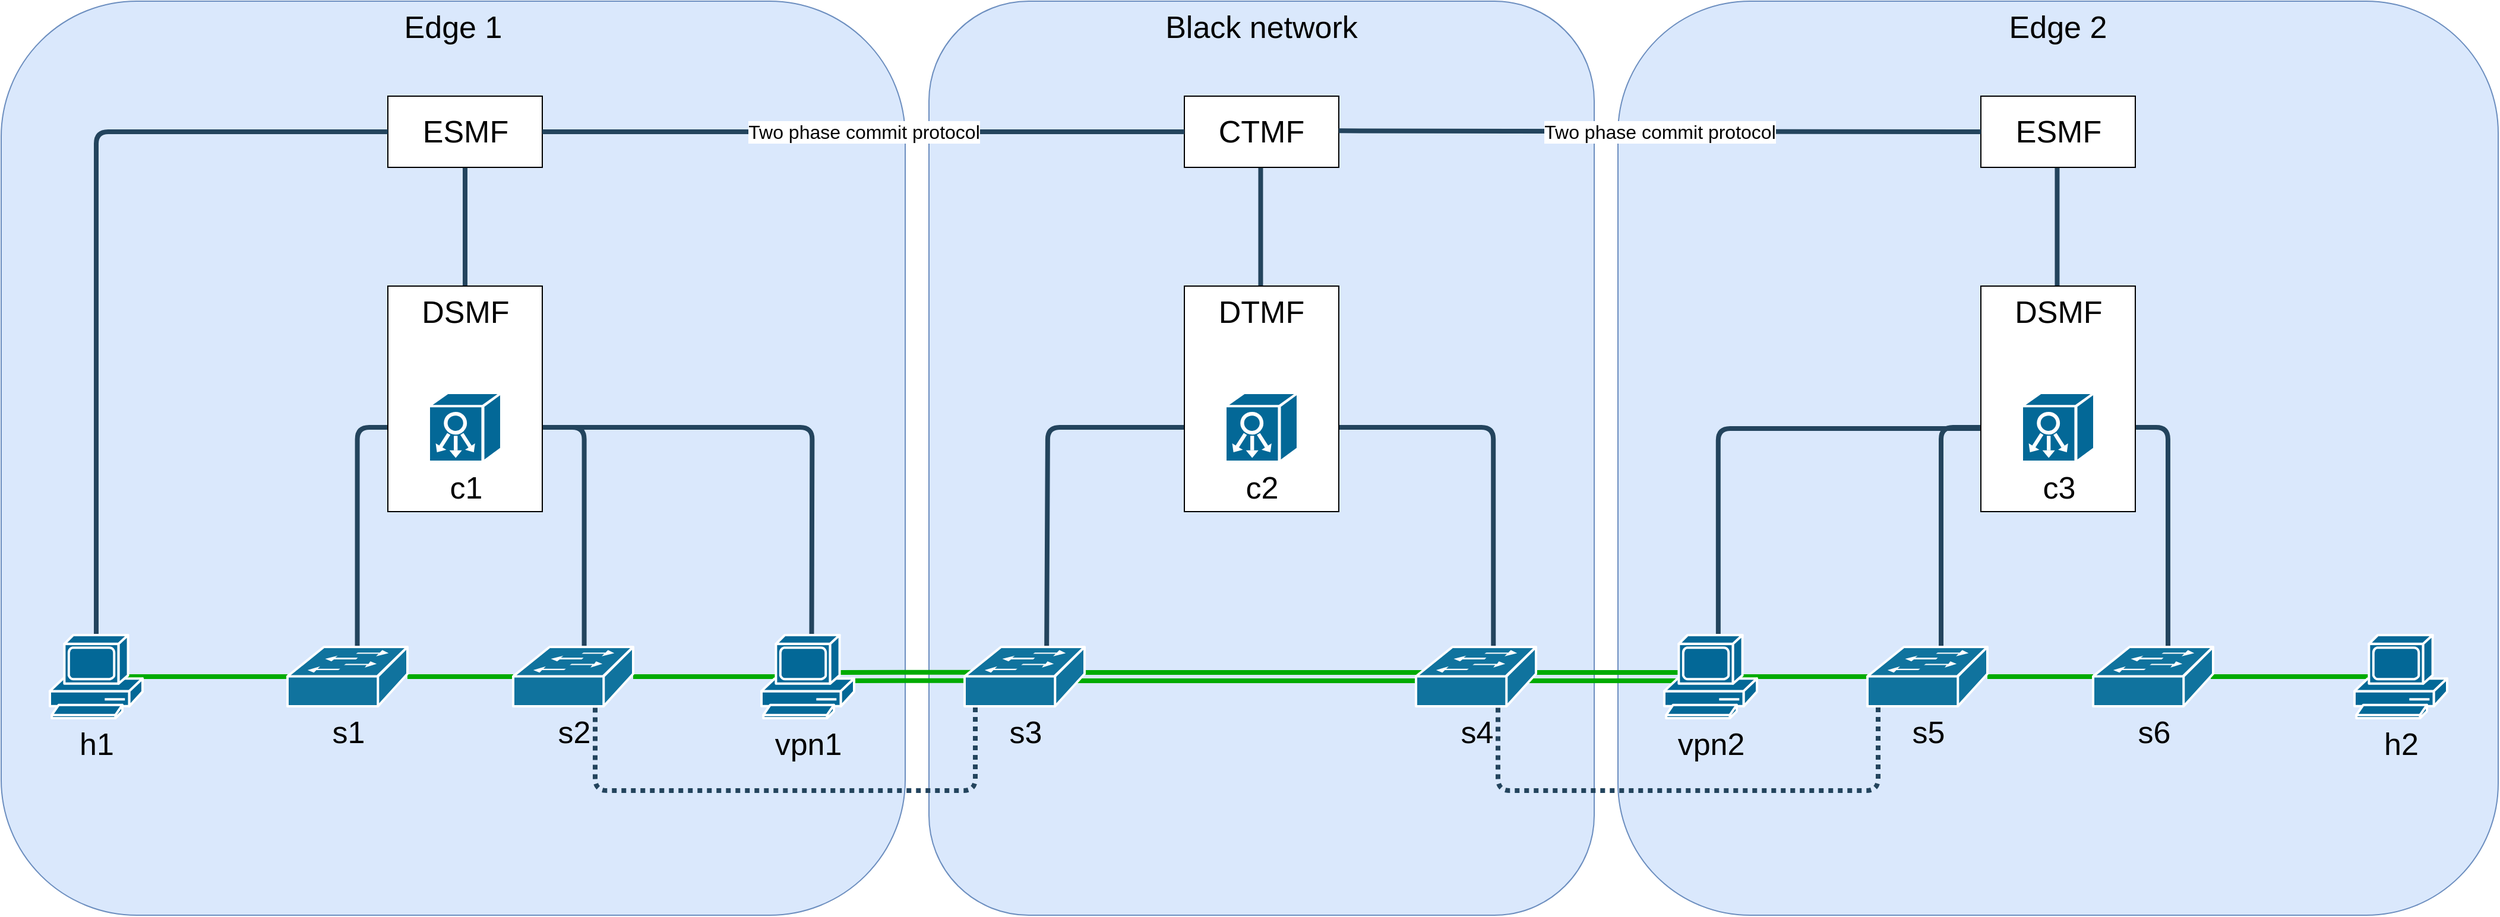 <mxfile version="20.5.3" type="embed"><diagram id="6a731a19-8d31-9384-78a2-239565b7b9f0" name="Page-1"><mxGraphModel dx="476" dy="563" grid="1" gridSize="10" guides="1" tooltips="1" connect="1" arrows="1" fold="1" page="1" pageScale="1" pageWidth="827" pageHeight="1169" background="none" math="0" shadow="0"><root><mxCell id="0"/><mxCell id="1" parent="0"/><mxCell id="eoMGSKBOUgeIE6Lk5qr4-2287" value="Edge 2" style="rounded=1;whiteSpace=wrap;html=1;fillColor=#dae8fc;strokeColor=#6c8ebf;fontSize=26;verticalAlign=top;" parent="1" vertex="1"><mxGeometry x="1541" y="180" width="741" height="770" as="geometry"/></mxCell><mxCell id="VIIdwyrcARPIxDZz3K_W-2183" style="edgeStyle=orthogonalEdgeStyle;rounded=0;orthogonalLoop=1;jettySize=auto;html=1;exitX=0.5;exitY=0;exitDx=0;exitDy=0;exitPerimeter=0;entryX=0.5;entryY=1;entryDx=0;entryDy=0;endArrow=none;endFill=0;strokeWidth=4;strokeColor=#23445d;" parent="1" edge="1"><mxGeometry relative="1" as="geometry"><mxPoint x="1910.73" y="510" as="sourcePoint"/><mxPoint x="1910.73" y="320" as="targetPoint"/></mxGeometry></mxCell><mxCell id="eoMGSKBOUgeIE6Lk5qr4-2299" style="edgeStyle=orthogonalEdgeStyle;rounded=1;html=1;strokeColor=#23445D;endArrow=none;endFill=0;strokeWidth=4;exitX=0.624;exitY=-0.006;exitDx=0;exitDy=0;exitPerimeter=0;" parent="1" source="eoMGSKBOUgeIE6Lk5qr4-2272" target="VIIdwyrcARPIxDZz3K_W-2173" edge="1"><mxGeometry relative="1" as="geometry"><mxPoint x="891" y="839" as="sourcePoint"/><mxPoint x="802" y="839" as="targetPoint"/><Array as="points"><mxPoint x="2004" y="539"/></Array></mxGeometry></mxCell><mxCell id="eoMGSKBOUgeIE6Lk5qr4-2298" style="edgeStyle=orthogonalEdgeStyle;rounded=1;html=1;strokeColor=#23445D;endArrow=none;endFill=0;strokeWidth=4;exitX=0.614;exitY=0.007;exitDx=0;exitDy=0;exitPerimeter=0;" parent="1" source="eoMGSKBOUgeIE6Lk5qr4-2270" target="VIIdwyrcARPIxDZz3K_W-2173" edge="1"><mxGeometry relative="1" as="geometry"><mxPoint x="1700" y="1022" as="sourcePoint"/><mxPoint x="1262" y="1021" as="targetPoint"/><Array as="points"><mxPoint x="1813" y="539"/></Array></mxGeometry></mxCell><mxCell id="eoMGSKBOUgeIE6Lk5qr4-2297" style="edgeStyle=orthogonalEdgeStyle;rounded=1;html=1;strokeColor=#23445D;endArrow=none;endFill=0;strokeWidth=4;exitX=0.638;exitY=-0.02;exitDx=0;exitDy=0;exitPerimeter=0;entryX=0;entryY=0.5;entryDx=0;entryDy=0;entryPerimeter=0;" parent="1" target="VIIdwyrcARPIxDZz3K_W-2173" edge="1"><mxGeometry relative="1" as="geometry"><mxPoint x="1625.438" y="723" as="sourcePoint"/><mxPoint x="1262" y="1021" as="targetPoint"/><Array as="points"><mxPoint x="1625" y="540"/></Array></mxGeometry></mxCell><mxCell id="2179" value="&lt;font style=&quot;font-size: 26px;&quot;&gt;DSMF&lt;/font&gt;" style="rounded=0;whiteSpace=wrap;html=1;verticalAlign=top;" parent="1" vertex="1"><mxGeometry x="1846.5" y="420" width="130" height="190" as="geometry"/></mxCell><mxCell id="eoMGSKBOUgeIE6Lk5qr4-2288" value="Black network" style="rounded=1;whiteSpace=wrap;html=1;fillColor=#dae8fc;strokeColor=#6c8ebf;fontSize=26;verticalAlign=top;" parent="1" vertex="1"><mxGeometry x="961" y="180" width="560" height="770" as="geometry"/></mxCell><mxCell id="eoMGSKBOUgeIE6Lk5qr4-2295" style="edgeStyle=orthogonalEdgeStyle;rounded=1;html=1;strokeColor=#23445D;endArrow=none;endFill=0;strokeWidth=4;exitX=1;exitY=0.5;exitDx=0;exitDy=0;exitPerimeter=0;entryX=0.645;entryY=0.009;entryDx=0;entryDy=0;entryPerimeter=0;" parent="1" source="VIIdwyrcARPIxDZz3K_W-2172" target="eoMGSKBOUgeIE6Lk5qr4-2266" edge="1"><mxGeometry relative="1" as="geometry"><mxPoint x="1262" y="1021" as="sourcePoint"/><mxPoint x="762" y="799" as="targetPoint"/></mxGeometry></mxCell><mxCell id="eoMGSKBOUgeIE6Lk5qr4-2294" style="edgeStyle=orthogonalEdgeStyle;rounded=1;html=1;strokeColor=#23445D;endArrow=none;endFill=0;strokeWidth=4;entryX=0;entryY=0.5;entryDx=0;entryDy=0;entryPerimeter=0;exitX=0.684;exitY=0.019;exitDx=0;exitDy=0;exitPerimeter=0;" parent="1" source="eoMGSKBOUgeIE6Lk5qr4-2262" target="VIIdwyrcARPIxDZz3K_W-2172" edge="1"><mxGeometry relative="1" as="geometry"><mxPoint x="1061" y="720" as="sourcePoint"/><mxPoint x="752" y="789" as="targetPoint"/><Array as="points"><mxPoint x="1060" y="720"/><mxPoint x="1061" y="720"/><mxPoint x="1061" y="539"/></Array></mxGeometry></mxCell><mxCell id="VIIdwyrcARPIxDZz3K_W-2182" style="edgeStyle=orthogonalEdgeStyle;rounded=0;orthogonalLoop=1;jettySize=auto;html=1;exitX=0.5;exitY=0;exitDx=0;exitDy=0;exitPerimeter=0;entryX=0.5;entryY=1;entryDx=0;entryDy=0;endArrow=none;endFill=0;strokeWidth=4;strokeColor=#23445d;" parent="1" edge="1"><mxGeometry relative="1" as="geometry"><mxPoint x="1240.23" y="510" as="sourcePoint"/><mxPoint x="1240.23" y="320" as="targetPoint"/></mxGeometry></mxCell><mxCell id="2178" value="&lt;font style=&quot;font-size: 26px;&quot;&gt;DTMF&lt;/font&gt;" style="rounded=0;whiteSpace=wrap;html=1;verticalAlign=top;" parent="1" vertex="1"><mxGeometry x="1176" y="420" width="130" height="190" as="geometry"/></mxCell><mxCell id="eoMGSKBOUgeIE6Lk5qr4-2286" value="&lt;font style=&quot;font-size: 26px;&quot;&gt;Edge 1&lt;br&gt;&lt;/font&gt;" style="rounded=1;whiteSpace=wrap;html=1;fillColor=#dae8fc;strokeColor=#6c8ebf;verticalAlign=top;" parent="1" vertex="1"><mxGeometry x="180" y="180" width="761" height="770" as="geometry"/></mxCell><mxCell id="eoMGSKBOUgeIE6Lk5qr4-2292" style="edgeStyle=orthogonalEdgeStyle;rounded=1;html=1;strokeColor=#23445D;endArrow=none;endFill=0;strokeWidth=4;exitX=0.592;exitY=0.056;exitDx=0;exitDy=0;exitPerimeter=0;entryX=1;entryY=0.5;entryDx=0;entryDy=0;entryPerimeter=0;" parent="1" source="eoMGSKBOUgeIE6Lk5qr4-2258" target="VIIdwyrcARPIxDZz3K_W-2174" edge="1"><mxGeometry relative="1" as="geometry"><mxPoint x="821" y="769" as="sourcePoint"/><mxPoint x="732" y="769" as="targetPoint"/><Array as="points"><mxPoint x="671" y="539"/></Array></mxGeometry></mxCell><mxCell id="eoMGSKBOUgeIE6Lk5qr4-2293" style="edgeStyle=orthogonalEdgeStyle;rounded=1;html=1;strokeColor=#23445D;endArrow=none;endFill=0;strokeWidth=4;entryX=0.606;entryY=0.075;entryDx=0;entryDy=0;entryPerimeter=0;exitX=1;exitY=0.5;exitDx=0;exitDy=0;exitPerimeter=0;" parent="1" source="VIIdwyrcARPIxDZz3K_W-2174" edge="1"><mxGeometry relative="1" as="geometry"><mxPoint x="831" y="779" as="sourcePoint"/><mxPoint x="862.206" y="727.75" as="targetPoint"/></mxGeometry></mxCell><mxCell id="eoMGSKBOUgeIE6Lk5qr4-2291" style="edgeStyle=orthogonalEdgeStyle;rounded=1;html=1;strokeColor=#23445D;endArrow=none;endFill=0;strokeWidth=4;exitX=0;exitY=0.5;exitDx=0;exitDy=0;exitPerimeter=0;entryX=0.582;entryY=0.05;entryDx=0;entryDy=0;entryPerimeter=0;" parent="1" source="VIIdwyrcARPIxDZz3K_W-2174" target="2114" edge="1"><mxGeometry relative="1" as="geometry"><mxPoint x="760" y="982" as="sourcePoint"/><mxPoint x="671" y="982" as="targetPoint"/></mxGeometry></mxCell><mxCell id="VIIdwyrcARPIxDZz3K_W-2181" style="edgeStyle=orthogonalEdgeStyle;rounded=0;orthogonalLoop=1;jettySize=auto;html=1;exitX=0.5;exitY=0;exitDx=0;exitDy=0;exitPerimeter=0;entryX=0.5;entryY=1;entryDx=0;entryDy=0;endArrow=none;endFill=0;strokeWidth=4;strokeColor=#23445d;" parent="1" source="VIIdwyrcARPIxDZz3K_W-2174" target="eoMGSKBOUgeIE6Lk5qr4-2326" edge="1"><mxGeometry relative="1" as="geometry"/></mxCell><mxCell id="2177" value="&lt;font style=&quot;font-size: 26px;&quot;&gt;DSMF&lt;/font&gt;" style="rounded=0;whiteSpace=wrap;html=1;verticalAlign=top;" parent="1" vertex="1"><mxGeometry x="505.5" y="420" width="130" height="190" as="geometry"/></mxCell><mxCell id="2172" style="edgeStyle=none;rounded=1;html=1;strokeColor=#00AB00;endArrow=none;endFill=0;strokeWidth=4" parent="1" target="2114" edge="1"><mxGeometry relative="1" as="geometry"><mxPoint x="611" y="749" as="sourcePoint"/></mxGeometry></mxCell><mxCell id="eoMGSKBOUgeIE6Lk5qr4-2259" style="edgeStyle=none;rounded=1;html=1;strokeColor=#00AB00;endArrow=none;endFill=0;strokeWidth=4;exitX=0.16;exitY=0.5;exitDx=0;exitDy=0;exitPerimeter=0;" parent="1" source="2173" target="eoMGSKBOUgeIE6Lk5qr4-2258" edge="1"><mxGeometry relative="1" as="geometry"><mxPoint x="801" y="749" as="sourcePoint"/></mxGeometry></mxCell><mxCell id="eoMGSKBOUgeIE6Lk5qr4-2261" style="edgeStyle=none;rounded=1;html=1;strokeColor=#00AB00;endArrow=none;endFill=0;strokeWidth=4;entryX=0.83;entryY=0.5;entryDx=0;entryDy=0;entryPerimeter=0;shape=link;exitX=0.103;exitY=0.497;exitDx=0;exitDy=0;exitPerimeter=0;" parent="1" source="eoMGSKBOUgeIE6Lk5qr4-2262" target="2173" edge="1"><mxGeometry relative="1" as="geometry"><mxPoint x="991" y="749" as="sourcePoint"/><mxPoint x="902" y="749" as="targetPoint"/></mxGeometry></mxCell><mxCell id="eoMGSKBOUgeIE6Lk5qr4-2263" style="edgeStyle=none;rounded=1;html=1;strokeColor=#00AB00;endArrow=none;endFill=0;strokeWidth=4;shape=link;exitX=0.152;exitY=0.5;exitDx=0;exitDy=0;exitPerimeter=0;" parent="1" source="eoMGSKBOUgeIE6Lk5qr4-2266" edge="1"><mxGeometry relative="1" as="geometry"><mxPoint x="1191.908" y="749.2" as="sourcePoint"/><mxPoint x="1083" y="748.949" as="targetPoint"/></mxGeometry></mxCell><mxCell id="eoMGSKBOUgeIE6Lk5qr4-2267" style="edgeStyle=none;rounded=1;html=1;strokeColor=#00AB00;endArrow=none;endFill=0;strokeWidth=4;exitX=0.16;exitY=0.5;exitDx=0;exitDy=0;exitPerimeter=0;shape=link;" parent="1" source="2176" edge="1"><mxGeometry relative="1" as="geometry"><mxPoint x="1581.48" y="749" as="sourcePoint"/><mxPoint x="1461" y="749" as="targetPoint"/></mxGeometry></mxCell><mxCell id="eoMGSKBOUgeIE6Lk5qr4-2269" style="edgeStyle=none;rounded=1;html=1;strokeColor=#00AB00;endArrow=none;endFill=0;strokeWidth=4;entryX=0.83;entryY=0.5;entryDx=0;entryDy=0;entryPerimeter=0;" parent="1" target="2176" edge="1"><mxGeometry relative="1" as="geometry"><mxPoint x="1751" y="749" as="sourcePoint"/><mxPoint x="1662" y="749" as="targetPoint"/></mxGeometry></mxCell><mxCell id="eoMGSKBOUgeIE6Lk5qr4-2271" style="edgeStyle=none;rounded=1;html=1;strokeColor=#00AB00;endArrow=none;endFill=0;strokeWidth=4" parent="1" target="eoMGSKBOUgeIE6Lk5qr4-2270" edge="1"><mxGeometry relative="1" as="geometry"><mxPoint x="1941" y="749" as="sourcePoint"/></mxGeometry></mxCell><mxCell id="eoMGSKBOUgeIE6Lk5qr4-2277" style="edgeStyle=none;rounded=1;html=1;strokeColor=#00AB00;endArrow=none;endFill=0;strokeWidth=4;exitX=0;exitY=0.5;exitDx=0;exitDy=0;exitPerimeter=0;entryX=0.83;entryY=0.5;entryDx=0;entryDy=0;entryPerimeter=0;" parent="1" source="2114" target="eoMGSKBOUgeIE6Lk5qr4-2275" edge="1"><mxGeometry relative="1" as="geometry"><mxPoint x="421" y="748.5" as="sourcePoint"/><mxPoint x="332" y="748.5" as="targetPoint"/></mxGeometry></mxCell><mxCell id="eoMGSKBOUgeIE6Lk5qr4-2283" style="edgeStyle=none;rounded=1;html=1;strokeColor=#00AB00;endArrow=none;endFill=0;strokeWidth=4;exitX=0.98;exitY=0.5;exitDx=0;exitDy=0;exitPerimeter=0;entryX=0.16;entryY=0.5;entryDx=0;entryDy=0;entryPerimeter=0;" parent="1" source="eoMGSKBOUgeIE6Lk5qr4-2272" target="eoMGSKBOUgeIE6Lk5qr4-2281" edge="1"><mxGeometry relative="1" as="geometry"><mxPoint x="2361" y="749" as="sourcePoint"/><mxPoint x="2272" y="748.5" as="targetPoint"/></mxGeometry></mxCell><mxCell id="eoMGSKBOUgeIE6Lk5qr4-2326" value="&lt;font style=&quot;font-size: 26px;&quot;&gt;ESMF&lt;/font&gt;" style="rounded=0;whiteSpace=wrap;html=1;" parent="1" vertex="1"><mxGeometry x="505.5" y="260" width="130" height="60" as="geometry"/></mxCell><mxCell id="eoMGSKBOUgeIE6Lk5qr4-2328" style="edgeStyle=orthogonalEdgeStyle;rounded=1;html=1;strokeColor=#23445D;endArrow=none;endFill=0;strokeWidth=4;entryX=0.5;entryY=0;entryDx=0;entryDy=0;entryPerimeter=0;" parent="1" source="eoMGSKBOUgeIE6Lk5qr4-2326" target="eoMGSKBOUgeIE6Lk5qr4-2275" edge="1"><mxGeometry relative="1" as="geometry"><mxPoint x="399" y="655.5" as="sourcePoint"/><mxPoint x="260" y="594" as="targetPoint"/></mxGeometry></mxCell><mxCell id="VIIdwyrcARPIxDZz3K_W-2173" value="c3" style="shape=mxgraph.cisco.controllers_and_modules.system_controller;sketch=0;html=1;pointerEvents=1;dashed=0;fillColor=#036897;strokeColor=#ffffff;strokeWidth=2;verticalLabelPosition=bottom;verticalAlign=top;align=center;outlineConnect=0;fontSize=26;" parent="1" vertex="1"><mxGeometry x="1881" y="510" width="61" height="58" as="geometry"/></mxCell><mxCell id="VIIdwyrcARPIxDZz3K_W-2174" value="c1" style="shape=mxgraph.cisco.controllers_and_modules.system_controller;sketch=0;html=1;pointerEvents=1;dashed=0;fillColor=#036897;strokeColor=#ffffff;strokeWidth=2;verticalLabelPosition=bottom;verticalAlign=top;align=center;outlineConnect=0;fontSize=26;" parent="1" vertex="1"><mxGeometry x="540" y="510" width="61" height="58" as="geometry"/></mxCell><mxCell id="VIIdwyrcARPIxDZz3K_W-2176" value="&lt;font style=&quot;font-size: 26px;&quot;&gt;ESMF&lt;/font&gt;" style="rounded=0;whiteSpace=wrap;html=1;" parent="1" vertex="1"><mxGeometry x="1846.5" y="260" width="130" height="60" as="geometry"/></mxCell><mxCell id="VIIdwyrcARPIxDZz3K_W-2177" value="&lt;font style=&quot;font-size: 26px;&quot;&gt;CTMF&lt;/font&gt;" style="rounded=0;whiteSpace=wrap;html=1;" parent="1" vertex="1"><mxGeometry x="1176" y="260" width="130" height="60" as="geometry"/></mxCell><mxCell id="VIIdwyrcARPIxDZz3K_W-2178" value="Two phase commit protocol" style="edgeStyle=orthogonalEdgeStyle;rounded=1;html=1;strokeColor=#23445D;endArrow=none;endFill=0;strokeWidth=4;exitX=1;exitY=0.5;exitDx=0;exitDy=0;entryX=0;entryY=0.5;entryDx=0;entryDy=0;fontSize=16;" parent="1" source="eoMGSKBOUgeIE6Lk5qr4-2326" target="VIIdwyrcARPIxDZz3K_W-2177" edge="1"><mxGeometry relative="1" as="geometry"><mxPoint x="500" y="300" as="sourcePoint"/><mxPoint x="270" y="604" as="targetPoint"/></mxGeometry></mxCell><mxCell id="VIIdwyrcARPIxDZz3K_W-2179" value="Two phase commit protocol" style="edgeStyle=orthogonalEdgeStyle;rounded=1;html=1;strokeColor=#23445D;endArrow=none;endFill=0;strokeWidth=4;exitX=1;exitY=0.5;exitDx=0;exitDy=0;fontSize=16;" parent="1" target="VIIdwyrcARPIxDZz3K_W-2176" edge="1"><mxGeometry relative="1" as="geometry"><mxPoint x="1306" y="289.17" as="sourcePoint"/><mxPoint x="1781" y="290" as="targetPoint"/></mxGeometry></mxCell><mxCell id="VIIdwyrcARPIxDZz3K_W-2172" value="c2" style="shape=mxgraph.cisco.controllers_and_modules.system_controller;sketch=0;html=1;pointerEvents=1;dashed=0;fillColor=#036897;strokeColor=#ffffff;strokeWidth=2;verticalLabelPosition=bottom;verticalAlign=top;align=center;outlineConnect=0;fontSize=26;" parent="1" vertex="1"><mxGeometry x="1210.5" y="510" width="61" height="58" as="geometry"/></mxCell><mxCell id="2173" value="vpn1" style="shape=mxgraph.cisco.computers_and_peripherals.pc;sketch=0;html=1;pointerEvents=1;dashed=0;fillColor=#036897;strokeColor=#ffffff;strokeWidth=2;verticalLabelPosition=bottom;verticalAlign=top;align=center;outlineConnect=0;fontColor=#000000;fontSize=26;" parent="1" vertex="1"><mxGeometry x="820" y="714" width="78" height="70" as="geometry"/></mxCell><mxCell id="2176" value="vpn2" style="shape=mxgraph.cisco.computers_and_peripherals.pc;sketch=0;html=1;pointerEvents=1;dashed=0;fillColor=#036897;strokeColor=#ffffff;strokeWidth=2;verticalLabelPosition=bottom;verticalAlign=top;align=center;outlineConnect=0;fontColor=#000000;fontSize=26;" parent="1" vertex="1"><mxGeometry x="1580" y="714" width="78" height="70" as="geometry"/></mxCell><mxCell id="2180" value="" style="endArrow=none;html=1;strokeWidth=4;rounded=1;strokeColor=#23445d;dashed=1;dashPattern=1 1;" edge="1" parent="1"><mxGeometry width="50" height="50" relative="1" as="geometry"><mxPoint x="1000" y="775" as="sourcePoint"/><mxPoint x="680" y="775" as="targetPoint"/><Array as="points"><mxPoint x="1000" y="845"/><mxPoint x="680" y="845"/></Array></mxGeometry></mxCell><mxCell id="2181" value="" style="endArrow=none;html=1;strokeWidth=4;rounded=1;strokeColor=#23445d;dashed=1;dashPattern=1 1;" edge="1" parent="1"><mxGeometry width="50" height="50" relative="1" as="geometry"><mxPoint x="1760" y="775" as="sourcePoint"/><mxPoint x="1440" y="775" as="targetPoint"/><Array as="points"><mxPoint x="1760" y="845"/><mxPoint x="1440" y="845"/></Array></mxGeometry></mxCell><mxCell id="eoMGSKBOUgeIE6Lk5qr4-2270" value="s5" style="shape=mxgraph.cisco.switches.workgroup_switch;html=1;dashed=0;fillColor=#10739E;strokeColor=#ffffff;strokeWidth=2;verticalLabelPosition=bottom;verticalAlign=top;fontFamily=Helvetica;fontSize=26;fontColor=#000000;" parent="1" vertex="1"><mxGeometry x="1751" y="724" width="101" height="50" as="geometry"/></mxCell><mxCell id="eoMGSKBOUgeIE6Lk5qr4-2266" value="s4" style="shape=mxgraph.cisco.switches.workgroup_switch;html=1;dashed=0;fillColor=#10739E;strokeColor=#ffffff;strokeWidth=2;verticalLabelPosition=bottom;verticalAlign=top;fontFamily=Helvetica;fontSize=26;fontColor=#000000;" parent="1" vertex="1"><mxGeometry x="1371" y="724" width="101" height="50" as="geometry"/></mxCell><mxCell id="eoMGSKBOUgeIE6Lk5qr4-2262" value="s3" style="shape=mxgraph.cisco.switches.workgroup_switch;html=1;dashed=0;fillColor=#10739E;strokeColor=#ffffff;strokeWidth=2;verticalLabelPosition=bottom;verticalAlign=top;fontFamily=Helvetica;fontSize=26;fontColor=#000000;" parent="1" vertex="1"><mxGeometry x="991" y="724" width="101" height="50" as="geometry"/></mxCell><mxCell id="eoMGSKBOUgeIE6Lk5qr4-2258" value="s2" style="shape=mxgraph.cisco.switches.workgroup_switch;html=1;dashed=0;fillColor=#10739E;strokeColor=#ffffff;strokeWidth=2;verticalLabelPosition=bottom;verticalAlign=top;fontFamily=Helvetica;fontSize=26;fontColor=#000000;" parent="1" vertex="1"><mxGeometry x="611" y="724" width="101" height="50" as="geometry"/></mxCell><mxCell id="2114" value="&lt;font color=&quot;#000000&quot;&gt;s1&lt;/font&gt;" style="shape=mxgraph.cisco.switches.workgroup_switch;html=1;dashed=0;fillColor=#10739E;strokeColor=#ffffff;strokeWidth=2;verticalLabelPosition=bottom;verticalAlign=top;fontFamily=Helvetica;fontSize=26;fontColor=#FFB366" parent="1" vertex="1"><mxGeometry x="421" y="724" width="101" height="50" as="geometry"/></mxCell><mxCell id="eoMGSKBOUgeIE6Lk5qr4-2272" value="s6" style="shape=mxgraph.cisco.switches.workgroup_switch;html=1;dashed=0;fillColor=#10739E;strokeColor=#ffffff;strokeWidth=2;verticalLabelPosition=bottom;verticalAlign=top;fontFamily=Helvetica;fontSize=26;fontColor=#000000;" parent="1" vertex="1"><mxGeometry x="1941" y="724" width="101" height="50" as="geometry"/></mxCell><mxCell id="eoMGSKBOUgeIE6Lk5qr4-2281" value="h2" style="shape=mxgraph.cisco.computers_and_peripherals.pc;sketch=0;html=1;pointerEvents=1;dashed=0;fillColor=#036897;strokeColor=#ffffff;strokeWidth=2;verticalLabelPosition=bottom;verticalAlign=top;align=center;outlineConnect=0;fontColor=#000000;fontSize=26;" parent="1" vertex="1"><mxGeometry x="2161" y="714" width="78" height="70" as="geometry"/></mxCell><mxCell id="eoMGSKBOUgeIE6Lk5qr4-2275" value="h1" style="shape=mxgraph.cisco.computers_and_peripherals.pc;sketch=0;html=1;pointerEvents=1;dashed=0;fillColor=#036897;strokeColor=#ffffff;strokeWidth=2;verticalLabelPosition=bottom;verticalAlign=top;align=center;outlineConnect=0;fontColor=#000000;fontSize=26;" parent="1" vertex="1"><mxGeometry x="221" y="714" width="78" height="70" as="geometry"/></mxCell></root></mxGraphModel></diagram></mxfile>